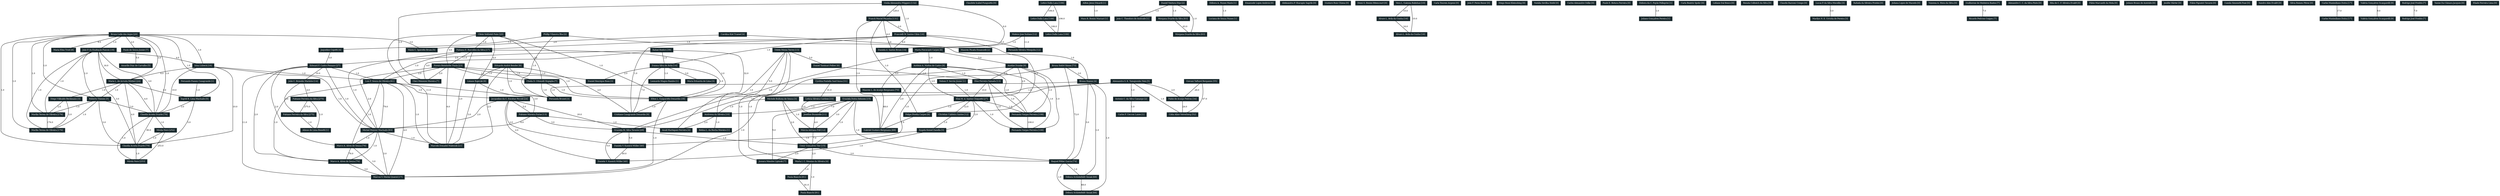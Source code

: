 strict graph grafo2 {
	graph [bb="0,0,9782,769",
		id=grafo2,
		overlap=False
	];
	node [fontsize=8,
		label="\N",
		shape=rectangle,
		style=filled
	];
	0	 [URL="membro-0047274636775859.html",
		color="#17272B",
		fontcolor="#FFFFFF",
		height=0.23611,
		label="Bruno Leite dos Anjos [20]",
		pos="453,636.5",
		width=1.4583];
	17	 [URL="membro-1171304952099087.html",
		color="#17272B",
		fontcolor="#FFFFFF",
		height=0.23611,
		label="João P. da Exaltação Pascon [18]",
		pos="343,574.5",
		width=1.7361];
	0 -- 17	 [fontsize=8,
		label=1.0,
		lp="410,605.5",
		pos="437.7,627.88 416.69,616.03 379.11,594.85 358.17,583.05"];
	20	 [URL="membro-1405850939282996.html",
		color="#17272B",
		fontcolor="#FFFFFF",
		height=0.23611,
		label="Irina Lübeck [16]",
		pos="797,512.5",
		width=1.0278];
	0 -- 20	 [fontsize=8,
		label=1.0,
		lp="786,574.5",
		pos="505.5,634.46 584.43,630.99 726.52,623.03 746,610 777.92,588.65 791.15,540.72 795.37,521.11"];
	21	 [URL="membro-1407091257163545.html",
		color="#17272B",
		fontcolor="#FFFFFF",
		height=0.23611,
		label="Paulo de Souza Junior [7]",
		pos="856,574.5",
		width=1.3889];
	0 -- 21	 [fontsize=8,
		label=2.0,
		lp="818,605.5",
		pos="505.69,635.11 587.2,632.51 739.92,625.67 792,610 811.47,604.14 831.6,591.74 843.96,583.26"];
	26	 [URL="membro-1689306155948159.html",
		color="#17272B",
		fontcolor="#FFFFFF",
		height=0.23611,
		label="Maria L. de Arruda Mistieri [24]",
		pos="379,450.5",
		width=1.7361];
	0 -- 26	 [fontsize=8,
		label=3.0,
		lp="423,543.5",
		pos="449.43,627.53 436.9,596.03 395.01,490.73 382.53,459.38"];
	51	 [URL="membro-3189945818846211.html",
		color="#17272B",
		fontcolor="#FFFFFF",
		height=0.23611,
		label="Maria Elisa Trost [8]",
		pos="219,574.5",
		width=1.1944];
	0 -- 51	 [fontsize=8,
		label=8.0,
		lp="356,605.5",
		pos="420.46,627.88 375.76,616.03 295.82,594.85 251.26,583.05"];
	70	 [URL="membro-4636080248996522.html",
		color="#17272B",
		fontcolor="#FFFFFF",
		height=0.23611,
		label="Roberto Thiesen [5]",
		pos="317,380.5",
		width=1.1389];
	0 -- 70	 [fontsize=8,
		label=1.0,
		lp="173,512.5",
		pos="400.34,634.42 326,630.25 196.08,618.03 167,583 144.17,555.5 81.486,576.21 265,407 273.27,399.38 284.14,393.38 293.81,389.04"];
	101	 [URL="membro-7571726937337690.html",
		color="#17272B",
		fontcolor="#FFFFFF",
		height=0.23611,
		label="Ingrid R. Lima Machado [5]",
		pos="603,380.5",
		width=1.5139];
	0 -- 101	 [fontsize=8,
		label=1.0,
		lp="699,512.5",
		pos="505.59,633.52 576.5,628.03 694,613.11 694,574.5 694,574.5 694,574.5 694,481.5 694,437.6 645.96,404.17 619.69,389.18"];
	116	 [URL="membro-8345134253755342.html",
		color="#17272B",
		fontcolor="#FFFFFF",
		height=0.23611,
		label="Marília Teresa de Oliveira [176]",
		pos="128,318.5",
		width=1.7222];
	0 -- 116	 [fontsize=8,
		label=1.0,
		lp="81,481.5",
		pos="400.18,633.21 296.43,626.03 76,606.96 76,574.5 76,574.5 76,574.5 76,380.5 76,356.9 98.395,337.57 113.79,327.08"];
	118	 [URL="membro-8519904598953344.html",
		color="#17272B",
		fontcolor="#FFFFFF",
		height=0.23611,
		label="Claudia Acosta Duarte [79]",
		pos="694,318.5",
		width=1.4861];
	0 -- 118	 [fontsize=8,
		label=1.0,
		lp="737,481.5",
		pos="505.51,632.96 561.31,628.72 645.6,620.81 676,610 703.77,600.13 732,603.97 732,574.5 732,574.5 732,574.5 732,380.5 732,358.79 714.85,\
338.26 703.59,327.13"];
	131	 [URL="membro-8345134253755342.html",
		color="#17272B",
		fontcolor="#FFFFFF",
		height=0.23611,
		label="Marília Teresa de Oliveira [176]",
		pos="128,256.5",
		width=1.7222];
	0 -- 131	 [fontsize=8,
		label=1.0,
		lp="5,450.5",
		pos="400.15,634.7 280.65,629.94 0,614.49 0,574.5 0,574.5 0,574.5 0,318.5 0,297.14 58.455,276.34 96.36,265.09"];
	133	 [URL="membro-8519904598953344.html",
		color="#17272B",
		fontcolor="#FFFFFF",
		height=0.23611,
		label="Claudia Acosta Duarte [79]",
		pos="579,194.5",
		width=1.4861];
	0 -- 133	 [fontsize=8,
		label=1.0,
		lp="480,415.5",
		pos="453.83,627.97 458.17,583.39 478,378.01 478,349.5 478,349.5 478,349.5 478,256.5 478,227.28 509.08,211.4 536.75,203.05"];
	151	 [URL="membro-9761857774819478.html",
		color="#17272B",
		fontcolor="#FFFFFF",
		height=0.23611,
		label="Mário C. Sperotto Brum [5]",
		pos="978,574.5",
		width=1.4861];
	0 -- 151	 [fontsize=8,
		label=3.0,
		lp="879,605.5",
		pos="505.63,635.42 578.29,633.34 713.25,627.29 827,610 869.6,603.53 917.93,591.28 948.19,583"];
	17 -- 20	 [fontsize=8,
		label=4.0,
		lp="603,543.5",
		pos="405.65,565.94 501.61,552.84 682.03,528.2 759.79,517.58"];
	17 -- 26	 [fontsize=8,
		label=16.0,
		lp="371,512.5",
		pos="345.47,565.98 352.05,543.32 369.91,481.8 376.51,459.08"];
	17 -- 70	 [fontsize=8,
		label=1.0,
		lp="269,481.5",
		pos="300.25,565.88 290.33,561.96 280.71,556.27 274,548 256.41,526.33 266.23,513.82 264,486 260.82,446.36 292.9,406.21 308.62,389.09"];
	17 -- 116	 [fontsize=8,
		label=1.0,
		lp="172,450.5",
		pos="303.62,565.98 290.29,561.92 275.8,556.12 264,548 188.57,496.1 166.96,474.03 133,389 124.63,368.03 125.71,340.79 126.98,327.12"];
	17 -- 118	 [fontsize=8,
		label=3.0,
		lp="477,450.5",
		pos="351.57,565.69 374.11,542.52 436.9,477.94 489,424 511.27,400.94 511.98,389.27 539,372 574.26,349.46 620.13,335.17 652.81,327.08"];
	17 -- 131	 [fontsize=8,
		label=1.0,
		lp="47,415.5",
		pos="284.87,565.97 245.01,558.35 191.96,544.63 150,521 135.1,512.61 38,432.6 38,415.5 38,415.5 38,415.5 38,318.5 38,290.13 68.693,273.75 \
94.231,265.04"];
	17 -- 133	 [fontsize=8,
		label=3.0,
		lp="399,380.5",
		pos="336.06,565.82 318.86,543.19 277.69,481.4 307,442 323.62,419.66 346.77,443.13 367,424 392.59,399.81 394,384.72 394,349.5 394,349.5 \
394,349.5 394,256.5 394,228.55 470.85,210.88 525.49,201.84"];
	20 -- 26	 [fontsize=8,
		label=6.0,
		lp="619,481.5",
		pos="759.91,507 686.78,496.15 523.56,471.94 436.42,459.02"];
	20 -- 118	 [fontsize=8,
		label=10.0,
		lp="784,415.5",
		pos="795.28,503.78 789.1,473.05 767.18,370.28 746,345 739.3,337 729.57,331.15 720.34,327.01"];
	20 -- 133	 [fontsize=8,
		label=10.0,
		lp="815,349.5",
		pos="799.55,503.76 802.8,491.83 808,469.74 808,450.5 808,450.5 808,450.5 808,349.5 808,295.93 784.88,281.41 743,248 711.28,222.69 667.19,\
209.19 632.72,202.08"];
	73	 [URL="membro-4839195121781005.html",
		color="#17272B",
		fontcolor="#FFFFFF",
		height=0.23611,
		label="Luis F. Souza de Oliveira [81]",
		pos="1648,450.5",
		width=1.6111];
	20 -- 73	 [fontsize=8,
		label=1.0,
		lp="1513,481.5",
		pos="834.09,505.14 837.09,504.7 840.09,504.31 843,504 1119.8,474.63 1192.9,521.47 1469,486 1486.6,483.73 1490.6,480.65 1508,477 1538.6,\
470.57 1573.2,464.02 1600.3,459.05"];
	102	 [URL="membro-7651341120825287.html",
		color="#17272B",
		fontcolor="#FFFFFF",
		height=0.23611,
		label="Michel Mansur Machado [83]",
		pos="1690,256.5",
		width=1.5694];
	20 -- 102	 [fontsize=8,
		label=1.0,
		lp="989,380.5",
		pos="815.27,503.92 844.14,489.84 901.19,459.77 942,424 964.34,404.42 957.65,385.71 984,372 1036,344.96 1190,367.31 1247,354 1297.1,342.32 \
1304.9,325.39 1354,310 1407,293.38 1421.3,292.42 1476,283 1529.1,273.85 1590.2,266.61 1633.5,262.03"];
	62	 [URL="membro-4297260102377031.html",
		color="#17272B",
		fontcolor="#FFFFFF",
		height=0.23611,
		label="Amarílis Díaz de Carvalho [5]",
		pos="910,512.5",
		width=1.6111];
	21 -- 62	 [fontsize=8,
		label=5.0,
		lp="892,543.5",
		pos="863.51,565.88 873.83,554.03 892.27,532.85 902.56,521.05"];
	26 -- 70	 [fontsize=8,
		label=1.0,
		lp="361,415.5",
		pos="371.4,441.92 359.5,428.48 336.6,402.63 324.66,389.15"];
	26 -- 101	 [fontsize=8,
		label=1.0,
		lp="542,415.5",
		pos="419.83,441.97 440.69,437.29 466.39,431.01 489,424 522.39,413.66 560.09,398.57 582.68,389.16"];
	26 -- 118	 [fontsize=8,
		label=4.0,
		lp="682,380.5",
		pos="441.72,445.29 507.28,439.57 602.86,430.35 619,424 643.23,414.46 650.15,409.66 666,389 680.91,369.56 688.93,341.15 692.21,327.07"];
	26 -- 133	 [fontsize=8,
		label=4.0,
		lp="445,318.5",
		pos="394.08,441.99 412.14,430.55 440,408.39 440,380.5 440,380.5 440,380.5 440,256.5 440,237.45 448.3,231.78 464,221 474.22,213.99 500.47,\
207.68 525.31,202.98"];
	84	 [URL="membro-5625811036384501.html",
		color="#17272B",
		fontcolor="#FFFFFF",
		height=0.23611,
		label="Diego Vilibaldo Beckmann [3]",
		pos="200,380.5",
		width=1.6111];
	26 -- 84	 [fontsize=8,
		label=1.0,
		lp="316,415.5",
		pos="357.05,441.92 322.6,428.45 256.23,402.49 221.85,389.04"];
	70 -- 116	 [fontsize=8,
		label=1.0,
		lp="239,349.5",
		pos="290.72,371.88 254.61,360.03 190.05,338.85 154.06,327.05"];
	70 -- 118	 [fontsize=8,
		label=3.0,
		lp="497,349.5",
		pos="355.09,371.97 390.45,364.25 444.6,352.91 492,345 542.06,336.65 599.47,329.33 640.26,324.52"];
	70 -- 131	 [fontsize=8,
		label=1.0,
		lp="263,318.5",
		pos="308.3,371.88 289.33,353.46 242.22,309.77 196,283 183.39,275.7 168.39,269.61 155.69,265.12"];
	70 -- 133	 [fontsize=8,
		label=3.0,
		lp="342,287.5",
		pos="317.51,371.82 319.6,344.54 330.04,260.06 380,221 391.31,212.16 470.48,203.72 525.48,198.83"];
	101 -- 118	 [fontsize=8,
		label=3.0,
		lp="659,349.5",
		pos="615.65,371.88 633.04,360.03 664.13,338.85 681.45,327.05"];
	101 -- 133	 [fontsize=8,
		label=3.0,
		lp="597,287.5",
		pos="601.84,371.53 597.78,340.03 584.19,234.73 580.15,203.38"];
	116 -- 131	 [fontsize=8,
		label=176.0,
		lp="137,287.5",
		pos="128,309.88 128,298.03 128,276.85 128,265.05"];
	118 -- 133	 [fontsize=8,
		label=80.0,
		lp="641,256.5",
		pos="683.29,309.95 670.86,299.81 650.03,282.11 634,265 614.48,244.15 594.6,216.85 584.97,203.15"];
	122	 [URL="membro-8978799324980898.html",
		color="#17272B",
		fontcolor="#FFFFFF",
		height=0.23611,
		label="Mirela Noro [252]",
		pos="696,256.5",
		width=1.0694];
	118 -- 122	 [fontsize=8,
		label=1.0,
		lp="701,287.5",
		pos="694.28,309.88 694.66,298.03 695.34,276.85 695.72,265.05"];
	137	 [URL="membro-8978799324980898.html",
		color="#17272B",
		fontcolor="#FFFFFF",
		height=0.23611,
		label="Mirela Noro [253]",
		pos="719,132.5",
		width=1.0694];
	118 -- 137	 [fontsize=8,
		label=1.0,
		lp="754,225.5",
		pos="705.98,309.85 717.95,300.39 735.61,284.02 743,265 760.28,220.55 734.78,162.8 723.71,141.18"];
	133 -- 137	 [fontsize=8,
		label=1.0,
		lp="663,163.5",
		pos="598.47,185.88 625.21,174.03 673.04,152.85 699.7,141.05"];
	73 -- 102	 [fontsize=8,
		label=79.0,
		lp="1666,349.5",
		pos="1648,441.8 1648,432.99 1648.4,418.99 1650,407 1657.3,351.07 1658.4,336.26 1677,283 1679.2,276.81 1682.4,270.18 1685.1,265.1"];
	112	 [URL="membro-8153279253583982.html",
		color="#17272B",
		fontcolor="#FFFFFF",
		height=0.23611,
		label="Marcelo Donadel Malesuik [21]",
		pos="1138,194.5",
		width=1.6667];
	73 -- 112	 [fontsize=8,
		label=1.0,
		lp="1381,318.5",
		pos="1593.3,441.95 1513.9,428.78 1376,402.72 1376,380.5 1376,380.5 1376,380.5 1376,256.5 1376,219.78 1268.6,204.41 1198.1,198.28"];
	153	 [URL="membro-9923685211581446.html",
		color="#17272B",
		fontcolor="#FFFFFF",
		height=0.23611,
		label="Marcus V. Morini Querol [17]",
		pos="1854,70.5",
		width=1.6111];
	73 -- 153	 [fontsize=8,
		label=4.0,
		lp="1572,256.5",
		pos="1624.6,441.88 1600.6,431.38 1567,411.17 1567,380.5 1567,380.5 1567,380.5 1567,132.5 1567,109.31 1712.1,87.754 1795.9,77.233"];
	120	 [URL="membro-8606207704187820.html",
		color="#17272B",
		fontcolor="#FFFFFF",
		height=0.23611,
		label="Marco A. Alves de Souza [76]",
		pos="1762,194.5",
		width=1.6111];
	73 -- 120	 [fontsize=8,
		label=1.0,
		lp="1747,318.5",
		pos="1661,441.8 1667.3,437.09 1674.7,430.84 1680,424 1727.9,362.27 1734.2,340.31 1755,265 1761,243.42 1762,216.89 1762.1,203.36"];
	135	 [URL="membro-8606207704187820.html",
		color="#17272B",
		fontcolor="#FFFFFF",
		height=0.23611,
		label="Marco A. Alves de Souza [76]",
		pos="1854,132.5",
		width=1.6111];
	73 -- 135	 [fontsize=8,
		label=1.0,
		lp="1610,287.5",
		pos="1638,441.62 1625.3,429.27 1605,405.6 1605,380.5 1605,380.5 1605,380.5 1605,287.5 1605,195.59 1728.8,156.23 1801.8,141.01"];
	75	 [URL="membro-5099227329574183.html",
		color="#17272B",
		fontcolor="#FFFFFF",
		height=0.23611,
		label="Jacqueline da C. Escobar Piccoli [24]",
		pos="2605,380.5",
		width=1.9306];
	73 -- 75	 [fontsize=8,
		label=1.0,
		lp="1996,415.5",
		pos="1703.7,441.99 1771.4,431.98 1889.3,415.63 1991,407 2094.9,398.19 2397.8,387.39 2535.5,382.77"];
	81	 [URL="membro-5421615151521751.html",
		color="#17272B",
		fontcolor="#FFFFFF",
		height=0.23611,
		label="Fabiane Moreira Farias [13]",
		pos="2724,318.5",
		width=1.5139];
	73 -- 81	 [fontsize=8,
		label=3.0,
		lp="2706,380.5",
		pos="1706.3,442.48 1707.9,442.31 1709.5,442.15 1711,442 1839.5,429.36 1872.2,432.62 2001,424 2106.4,416.95 2132.6,412.91 2238,407 2287.4,\
404.23 2640.6,414.54 2683,389 2706,375.12 2717.5,343.01 2721.8,327.37"];
	102 -- 112	 [fontsize=8,
		label=1.0,
		lp="1470,225.5",
		pos="1633.3,249.57 1573,242.25 1474.8,230.48 1390,221 1324.4,213.67 1249.2,205.83 1198.1,200.6"];
	102 -- 153	 [fontsize=8,
		label=3.0,
		lp="1644,163.5",
		pos="1679.2,247.8 1658.7,230.32 1618.3,189.95 1639,159 1673.7,107.18 1744.8,85.678 1795.8,76.769"];
	102 -- 120	 [fontsize=8,
		label=1.0,
		lp="1736,225.5",
		pos="1700,247.88 1713.8,236.03 1738.4,214.85 1752.1,203.05"];
	102 -- 135	 [fontsize=8,
		label=1.0,
		lp="1846,194.5",
		pos="1740.5,247.96 1769.8,240.61 1805.5,227.18 1829,203 1846,185.51 1851.5,155.69 1853.3,141.08"];
	84 -- 116	 [fontsize=8,
		label=2.0,
		lp="174,349.5",
		pos="189.99,371.88 176.23,360.03 151.64,338.85 137.93,327.05"];
	84 -- 131	 [fontsize=8,
		label=2.0,
		lp="210,318.5",
		pos="202.23,371.67 205.25,357.72 209.19,330.08 199,310 188.24,288.8 164.74,273.75 147.71,265.12"];
	122 -- 133	 [fontsize=8,
		label=1.0,
		lp="659,225.5",
		pos="683.18,247.79 671.82,240.25 654.66,229.28 639,221 626.52,214.4 612.05,207.98 600.45,203.11"];
	122 -- 137	 [fontsize=8,
		label=253.0,
		lp="719,194.5",
		pos="697.58,247.98 701.78,225.32 713.19,163.8 717.41,141.08"];
	120 -- 153	 [fontsize=8,
		label=3.0,
		lp="1782,132.5",
		pos="1761.9,185.92 1762,171.82 1764.1,143.38 1777,124 1791,102.99 1816.2,87.807 1834,79.099"];
	120 -- 135	 [fontsize=8,
		label=76.0,
		lp="1821,163.5",
		pos="1774.8,185.88 1792.4,174.03 1823.8,152.85 1841.3,141.05"];
	135 -- 153	 [fontsize=8,
		label=3.0,
		lp="1859,101.5",
		pos="1854,123.88 1854,112.03 1854,90.854 1854,79.048"];
	75 -- 102	 [fontsize=8,
		label=2.0,
		lp="2475,318.5",
		pos="2586.7,371.97 2551.9,356.28 2473.8,323.25 2404,310 2198.2,270.9 2141.6,311.17 1933,292 1864.9,285.74 1786.6,273.37 1737.8,265.02"];
	75 -- 81	 [fontsize=8,
		label=5.0,
		lp="2677,349.5",
		pos="2621.5,371.88 2644.3,360.03 2684.9,338.85 2707.6,327.05"];
	83	 [URL="membro-5587229134147743.html",
		color="#17272B",
		fontcolor="#FFFFFF",
		height=0.23611,
		label="Graziela M. Silva Tavares [29]",
		pos="2724,256.5",
		width=1.6528];
	75 -- 83	 [fontsize=8,
		label=20.0,
		lp="2653,318.5",
		pos="2608.5,371.9 2614.6,357.77 2628.1,329.3 2646,310 2664,290.62 2690.2,274.46 2707.2,265.13"];
	123	 [URL="membro-9089314082593115.html",
		color="#17272B",
		fontcolor="#FFFFFF",
		height=0.23611,
		label="Daniela V. Kassick Müller [40]",
		pos="2697,194.5",
		width=1.6667];
	75 -- 123	 [fontsize=8,
		label=2.0,
		lp="2596,287.5",
		pos="2600.7,371.95 2592.5,354.38 2576.8,313.36 2591,283 2609.2,244.13 2653.8,216.35 2678.9,203.15"];
	138	 [URL="membro-9089314082593115.html",
		color="#17272B",
		fontcolor="#FFFFFF",
		height=0.23611,
		label="Daniela V. Kassick Müller [40]",
		pos="2625,132.5",
		width=1.6667];
	75 -- 138	 [fontsize=8,
		label=2.0,
		lp="2558,256.5",
		pos="2595.9,371.66 2581,356.13 2553,322.28 2553,287.5 2553,287.5 2553,287.5 2553,194.5 2553,168.27 2580.8,150.71 2601.8,141.16"];
	81 -- 102	 [fontsize=8,
		label=6.0,
		lp="2648,287.5",
		pos="2701,309.9 2676.8,301.3 2637.3,288.56 2602,283 2580.8,279.67 1942.5,263 1746.6,257.95"];
	145	 [URL="membro-9436487230121608.html",
		color="#17272B",
		fontcolor="#FFFFFF",
		height=0.23611,
		label="Anali Martegani Ferreira [4]",
		pos="3127,256.5",
		width=1.5417];
	81 -- 145	 [fontsize=8,
		label=1.0,
		lp="2832,287.5",
		pos="2744.1,309.93 2764.6,301.6 2797.4,289.31 2827,283 2872.1,273.38 2997.6,264.43 3071.2,259.8"];
	81 -- 83	 [fontsize=8,
		label=3.0,
		lp="2729,287.5",
		pos="2724,309.88 2724,298.03 2724,276.85 2724,265.05"];
	1	 [URL="membro-0120736228044122.html",
		color="#17272B",
		fontcolor="#FFFFFF",
		height=0.23611,
		label="Clésio Soldateli Paim [20]",
		pos="1330,636.5",
		width=1.4167];
	1 -- 112	 [fontsize=8,
		label=11.0,
		lp="931,415.5",
		pos="1309.8,627.95 1267.1,609.73 1165.2,565.1 1083,521 1010.1,481.85 964.52,496.18 924,424 922.15,420.71 924,419.28 924,415.5 924,415.5 \
924,415.5 924,256.5 924,224.3 1014.5,207.76 1077.8,200.13"];
	56	 [URL="membro-3371279926465248.html",
		color="#17272B",
		fontcolor="#FFFFFF",
		height=0.23611,
		label="Lisiane Bajerski [8]",
		pos="1069,450.5",
		width=1.1389];
	1 -- 56	 [fontsize=8,
		label=4.0,
		lp="1258,543.5",
		pos="1324.9,627.88 1312.6,608.25 1279.7,560.29 1238,539 1183.3,511.05 1150.3,557.56 1101,521 1080.5,505.8 1072.8,474.33 1070.2,459.11"];
	60	 [URL="membro-3992443023418750.html",
		color="#17272B",
		fontcolor="#FFFFFF",
		height=0.23611,
		label="Fabiana E. Barcellos da Silva [17]",
		pos="1459,574.5",
		width=1.7917];
	1 -- 60	 [fontsize=8,
		label=1.0,
		lp="1408,605.5",
		pos="1347.9,627.88 1372.6,616.03 1416.6,594.85 1441.2,583.05"];
	65	 [URL="membro-4455461576886254.html",
		color="#17272B",
		fontcolor="#FFFFFF",
		height=0.23611,
		label="Favero Reisdorfer Paula [23]",
		pos="1422,512.5",
		width=1.5556];
	1 -- 65	 [fontsize=8,
		label=3.0,
		lp="1380,574.5",
		pos="1334.9,627.98 1342.7,614.43 1358.9,587.36 1375,566 1387.5,549.4 1403.8,531.54 1413.6,521.23"];
	80	 [URL="membro-5400708933813339.html",
		color="#17272B",
		fontcolor="#FFFFFF",
		height=0.23611,
		label="Cheila D. Ottonelli Stopiglia [7]",
		pos="1511,450.5",
		width=1.6944];
	1 -- 80	 [fontsize=8,
		label=3.0,
		lp="1558,543.5",
		pos="1381.1,629.67 1434.3,621.44 1512.6,605.81 1532,583 1562.5,547.05 1555.6,520.32 1537,477 1534,470.01 1528.2,463.84 1522.9,459.21"];
	94	 [URL="membro-6758699828667193.html",
		color="#17272B",
		fontcolor="#FFFFFF",
		height=0.23611,
		label="Elton L. Gasparotto Denardin [38]",
		pos="2025,380.5",
		width=1.7917];
	1 -- 94	 [fontsize=8,
		label=1.0,
		lp="2078,512.5",
		pos="1381.2,635.94 1536.4,633.79 1993.3,624.02 2045,583 2105.3,535.15 2048.4,421.95 2030.2,389.4"];
	56 -- 112	 [fontsize=8,
		label=3.0,
		lp="1077,318.5",
		pos="1069.6,441.88 1070.5,428.68 1072,402.64 1072,380.5 1072,380.5 1072,380.5 1072,256.5 1072,231.03 1098.4,212.97 1117.8,203.14"];
	88	 [URL="membro-5910402149698767.html",
		color="#17272B",
		fontcolor="#FFFFFF",
		height=0.23611,
		label="Fernanda Bruxel [3]",
		pos="1215,380.5",
		width=1.1528];
	56 -- 88	 [fontsize=8,
		label=1.0,
		lp="1165,415.5",
		pos="1086.9,441.92 1114.9,428.48 1168.8,402.63 1197,389.15"];
	60 -- 73	 [fontsize=8,
		label=1.0,
		lp="1572,512.5",
		pos="1472,565.98 1506.5,543.32 1600.3,481.8 1634.9,459.08"];
	60 -- 102	 [fontsize=8,
		label=1.0,
		lp="1757,415.5",
		pos="1507.9,565.96 1579.5,552.34 1707.1,523.37 1733,486 1783.4,413.4 1716.8,298.02 1695.9,265.37"];
	60 -- 112	 [fontsize=8,
		label=2.0,
		lp="1020,380.5",
		pos="1417.9,565.99 1379.2,558.17 1319.3,546.66 1267,539 1193.6,528.25 1170,548.37 1101,521 1058.5,504.15 1039.9,499.62 1019,459 996.72,\
415.71 1016,398.18 1016,349.5 1016,349.5 1016,349.5 1016,256.5 1016,225.85 1047,210.35 1077.7,202.51"];
	60 -- 65	 [fontsize=8,
		label=11.0,
		lp="1450,543.5",
		pos="1453.9,565.88 1446.8,554.03 1434.1,532.85 1427.1,521.05"];
	60 -- 94	 [fontsize=8,
		label=2.0,
		lp="1974,481.5",
		pos="1523.6,573.26 1654.6,570.44 1940.6,562.64 1956,548 2001.7,504.63 1934.9,458.64 1971,407 1976.7,398.87 1985.6,393.12 1994.5,389.11"];
	65 -- 73	 [fontsize=8,
		label=2.0,
		lp="1554,481.5",
		pos="1453.4,503.88 1496.6,492.03 1573.8,470.85 1616.8,459.05"];
	65 -- 102	 [fontsize=8,
		label=2.0,
		lp="1427,380.5",
		pos="1422,503.67 1422,491.64 1422,469.44 1422,450.5 1422,450.5 1422,450.5 1422,318.5 1422,296.98 1554.9,275.03 1633.5,263.92"];
	65 -- 112	 [fontsize=8,
		label=6.0,
		lp="1258,349.5",
		pos="1417.2,503.66 1408.6,488.65 1389,458.24 1364,442 1338.9,425.67 1323.2,441.68 1299,424 1276.7,407.71 1280.6,394.79 1265,372 1220.1,\
306.33 1163.4,228.96 1144.5,203.27"];
	65 -- 80	 [fontsize=8,
		label=2.0,
		lp="1464,481.5",
		pos="1429.6,503.87 1436.7,496.18 1447.8,484.94 1459,477 1468.9,469.95 1481,463.69 1491,459.03"];
	65 -- 94	 [fontsize=8,
		label=1.0,
		lp="1792,450.5",
		pos="1474.6,503.99 1533.4,494.23 1631.4,477.2 1715,459 1817.8,436.63 1938.3,404.36 1993.9,389.11"];
	86	 [URL="membro-5805841991374556.html",
		color="#17272B",
		fontcolor="#FFFFFF",
		height=0.23611,
		label="Cleci Menezes Moreira [7]",
		pos="1303,450.5",
		width=1.4583];
	65 -- 86	 [fontsize=8,
		label=2.0,
		lp="1370,481.5",
		pos="1402.5,503.95 1391.4,498.94 1377.3,492.37 1365,486 1348.3,477.33 1329.5,466.44 1317.1,459.03"];
	87	 [URL="membro-5903230708776294.html",
		color="#17272B",
		fontcolor="#FFFFFF",
		height=0.23611,
		label="Daniel Henrique Roos [3]",
		pos="2125,450.5",
		width=1.4028];
	65 -- 87	 [fontsize=8,
		label=1.0,
		lp="2063,481.5",
		pos="1478.1,505.25 1482.8,504.78 1487.5,504.35 1492,504 1609.7,494.88 1906.9,507.65 2023,486 2052.9,480.43 2085.8,467.69 2105.9,459.09"];
	80 -- 94	 [fontsize=8,
		label=1.0,
		lp="1703,415.5",
		pos="1541.5,441.94 1578.3,431.95 1642.2,415.71 1698,407 1788.5,392.89 1894.3,386.05 1960.5,382.92"];
	80 -- 88	 [fontsize=8,
		label=1.0,
		lp="1324,415.5",
		pos="1449.7,446.11 1411.6,442.38 1361.8,435.7 1319,424 1287.1,415.28 1252,399.12 1231.8,389.14"];
	94 -- 153	 [fontsize=8,
		label=1.0,
		lp="1999,225.5",
		pos="2017.5,371.94 2008.3,360.56 1994,339.44 1994,318.5 1994,318.5 1994,318.5 1994,132.5 1994,112.41 1982.9,107.8 1966,97 1955.6,90.339 \
1929,83.914 1904.3,79.058"];
	99	 [URL="membro-7528612885865102.html",
		color="#17272B",
		fontcolor="#FFFFFF",
		height=0.23611,
		label="Cristiane Casagrande Denardin [9]",
		pos="2330,318.5",
		width=1.8056];
	94 -- 99	 [fontsize=8,
		label=1.0,
		lp="2242,349.5",
		pos="2089.7,372.53 2122.9,367.98 2163.8,361.66 2200,354 2235.7,346.45 2276.2,334.92 2302.3,327.06"];
	2	 [URL="membro-0130850513274456.html",
		color="#17272B",
		fontcolor="#FFFFFF",
		height=0.23611,
		label="Michele Bulhosa de Souza [3]",
		pos="3474,380.5",
		width=1.5833];
	47	 [URL="membro-2897389126865192.html",
		color="#17272B",
		fontcolor="#FFFFFF",
		height=0.23611,
		label="Márcia Adriana Poll [12]",
		pos="3663,256.5",
		width=1.375];
	2 -- 47	 [fontsize=8,
		label=1.0,
		lp="3534,318.5",
		pos="3479.3,371.96 3491.5,352.91 3523.8,306.76 3563,283 3578.2,273.78 3596.6,267.73 3613.5,263.78"];
	74	 [URL="membro-5054903220250339.html",
		color="#17272B",
		fontcolor="#FFFFFF",
		height=0.23611,
		label="Andressa da Silveira [10]",
		pos="3309,318.5",
		width=1.3889];
	2 -- 74	 [fontsize=8,
		label=1.0,
		lp="3362,349.5",
		pos="3416.8,372.46 3397.3,368.44 3375.6,362.55 3357,354 3342.1,347.18 3327.3,335.25 3318.2,327.12"];
	90	 [URL="membro-6283719909074304.html",
		color="#17272B",
		fontcolor="#FFFFFF",
		height=0.23611,
		label="Cenir Gonçalves Tier [15]",
		pos="3509,194.5",
		width=1.4306];
	2 -- 90	 [fontsize=8,
		label=2.0,
		lp="3498,287.5",
		pos="3475.7,371.53 3481.6,340.03 3501.4,234.73 3507.3,203.38"];
	47 -- 90	 [fontsize=8,
		label=7.0,
		lp="3623,225.5",
		pos="3649.7,247.98 3637.1,240.16 3617.3,228.65 3599,221 3581.6,213.7 3561.5,207.58 3544.7,203.06"];
	74 -- 145	 [fontsize=8,
		label=2.0,
		lp="3234,287.5",
		pos="3283.7,309.88 3248.9,298.03 3186.7,276.85 3152.1,265.05"];
	96	 [URL="membro-7263325437834001.html",
		color="#17272B",
		fontcolor="#FFFFFF",
		height=0.23611,
		label="Betina L. da Rocha Moreira [1]",
		pos="3299,256.5",
		width=1.6667];
	74 -- 96	 [fontsize=8,
		label=1.0,
		lp="3310,287.5",
		pos="3307.6,309.88 3305.7,298.03 3302.3,276.85 3300.4,265.05"];
	97	 [URL="membro-7312946418733110.html",
		color="#17272B",
		fontcolor="#FFFFFF",
		height=0.23611,
		label="Raquel Pötter Garcia [74]",
		pos="2933,132.5",
		width=1.4028];
	90 -- 97	 [fontsize=8,
		label=2.0,
		lp="3423,163.5",
		pos="3483.5,186 3457.2,177.59 3414.7,165.13 3377,159 3302.6,146.9 3083.4,137.84 2983.6,134.22"];
	146	 [URL="membro-9449772207314379.html",
		color="#17272B",
		fontcolor="#FFFFFF",
		height=0.23611,
		label="Jussara Mendes Lipinski [7]",
		pos="3509,132.5",
		width=1.4861];
	90 -- 146	 [fontsize=8,
		label=2.0,
		lp="3514,163.5",
		pos="3509,185.88 3509,174.03 3509,152.85 3509,141.05"];
	98	 [URL="membro-7525976996261066.html",
		color="#17272B",
		fontcolor="#FFFFFF",
		height=0.23611,
		label="Marta I. C. Messias da Silveira [4]",
		pos="3804,132.5",
		width=1.8194];
	90 -- 98	 [fontsize=8,
		label=2.0,
		lp="3680,163.5",
		pos="3549.7,185.94 3606,174.12 3706.9,152.9 3763.2,141.07"];
	114	 [URL="membro-8253689558366590.html",
		color="#17272B",
		fontcolor="#FFFFFF",
		height=0.23611,
		label="Débora Schlotefeldt Siniak [68]",
		pos="2681,70.5",
		width=1.6667];
	97 -- 114	 [fontsize=8,
		label=1.0,
		lp="2810,101.5",
		pos="2887.8,124 2863.2,119.16 2832.3,112.73 2805,106 2771.7,97.807 2733.9,86.726 2708.9,79.137"];
	129	 [URL="membro-8253689558366590.html",
		color="#17272B",
		fontcolor="#FFFFFF",
		height=0.23611,
		label="Débora Schlotefeldt Siniak [68]",
		pos="2681,8.5",
		width=1.6667];
	97 -- 129	 [fontsize=8,
		label=1.0,
		lp="2829,70.5",
		pos="2915.7,123.98 2869.6,101.32 2744.6,39.804 2698.4,17.083"];
	126	 [URL="membro-9177182127478055.html",
		color="#17272B",
		fontcolor="#FFFFFF",
		height=0.23611,
		label="Paula Bianchi [81]",
		pos="3766,70.5",
		width=1.0694];
	98 -- 126	 [fontsize=8,
		label=1.0,
		lp="3793,101.5",
		pos="3798.7,123.88 3791.5,112.03 3778.5,90.854 3771.2,79.048"];
	141	 [URL="membro-9177182127478055.html",
		color="#17272B",
		fontcolor="#FFFFFF",
		height=0.23611,
		label="Paula Bianchi [81]",
		pos="3822,8.5",
		width=1.0694];
	98 -- 141	 [fontsize=8,
		label=1.0,
		lp="3821,70.5",
		pos="3805.6,123.81 3807.5,113.23 3810.7,94.84 3813,79 3816.3,56.785 3819.4,30.524 3821,17.198"];
	114 -- 129	 [fontsize=8,
		label=68.0,
		lp="2688,39.5",
		pos="2681,61.879 2681,50.034 2681,28.854 2681,17.048"];
	126 -- 141	 [fontsize=8,
		label=81.0,
		lp="3805,39.5",
		pos="3773.8,61.879 3784.5,50.034 3803.6,28.854 3814.3,17.048"];
	3	 [URL="membro-0147193667632049.html",
		color="#17272B",
		fontcolor="#FFFFFF",
		height=0.23611,
		label="Claudete Izabel Funguetto [0]",
		pos="4527,760.5",
		width=1.5694];
	4	 [URL="membro-0319287015319197.html",
		color="#17272B",
		fontcolor="#FFFFFF",
		height=0.23611,
		label="Giulia Alessandra Wiggers [132]",
		pos="4371,760.5",
		width=1.7222];
	4 -- 86	 [fontsize=8,
		label=1.0,
		lp="1196,605.5",
		pos="4308.9,760.13 3865,757.36 1191,739.01 1191,698.5 1191,698.5 1191,698.5 1191,605.5 1191,538.1 1261.4,480.13 1290.6,459.01"];
	7	 [URL="membro-0454207116065740.html",
		color="#17272B",
		fontcolor="#FFFFFF",
		height=0.23611,
		label="Franck Maciel Peçanha [131]",
		pos="4539,698.5",
		width=1.5694];
	4 -- 7	 [fontsize=8,
		label=129.0,
		lp="4498,729.5",
		pos="4408.9,752 4427,747.46 4448.9,741.29 4468,734 4488.1,726.32 4510.1,714.82 4524.2,707"];
	31	 [URL="membro-1934452177482144.html",
		color="#17272B",
		fontcolor="#FFFFFF",
		height=0.23611,
		label="Francielli W. Santos Cibin [16]",
		pos="4251,636.5",
		width=1.6528];
	4 -- 31	 [fontsize=8,
		label=1.0,
		lp="4324,698.5",
		pos="4362.8,751.98 4340.8,729.32 4281.3,667.8 4259.3,645.08"];
	95	 [URL="membro-7161639654325086.html",
		color="#17272B",
		fontcolor="#FFFFFF",
		height=0.23611,
		label="Daniela d. Santos Brum [14]",
		pos="4474,574.5",
		width=1.5278];
	4 -- 95	 [fontsize=8,
		label=6.0,
		lp="4437,667.5",
		pos="4376.9,751.91 4387.5,736.32 4410.2,702.21 4427,672 4444.8,639.96 4462.7,600.16 4470.3,583.01"];
	7 -- 31	 [fontsize=8,
		label=2.0,
		lp="4418,667.5",
		pos="4499.3,689.94 4444.3,678.12 4345.8,656.9 4290.8,645.07"];
	7 -- 95	 [fontsize=8,
		label=4.0,
		lp="4516,636.5",
		pos="4534.5,689.98 4522.7,667.32 4490.4,605.8 4478.5,583.08"];
	72	 [URL="membro-4752530725363240.html",
		color="#17272B",
		fontcolor="#FFFFFF",
		height=0.23611,
		label="Felipe Pivetta Carpes [6]",
		pos="4517,318.5",
		width=1.3611];
	7 -- 72	 [fontsize=8,
		label=1.0,
		lp="4562,512.5",
		pos="4543.2,689.9 4548.5,678.13 4557,656.23 4557,636.5 4557,636.5 4557,636.5 4557,380.5 4557,358.47 4538.9,338.05 4527.1,327.03"];
	107	 [URL="membro-7751701952514459.html",
		color="#17272B",
		fontcolor="#FFFFFF",
		height=0.23611,
		label="Gabriel Gustavo Bergmann [69]",
		pos="4466,256.5",
		width=1.6806];
	7 -- 107	 [fontsize=8,
		label=1.0,
		lp="4600,481.5",
		pos="4554.9,689.83 4571.5,679.5 4595,660.58 4595,636.5 4595,636.5 4595,636.5 4595,318.5 4595,297.01 4536.1,276.25 4497.9,265.05"];
	31 -- 60	 [fontsize=8,
		label=1.0,
		lp="2108,605.5",
		pos="4191.3,636.11 3889.3,634.08 2526.3,624.27 2103,610 1890.9,602.85 1639.9,586.83 1523.9,578.99"];
	31 -- 99	 [fontsize=8,
		label=1.0,
		lp="2823,481.5",
		pos="4191.2,635.89 4045.6,633.77 3660.9,624.36 3343,583 3067.8,547.19 2995.3,543.74 2731,459 2713.4,453.35 2710.9,446.54 2693,442 2641.6,\
428.98 2502.3,447.92 2455,424 2413.7,403.11 2423.9,372.95 2387,345 2377.2,337.56 2364.9,331.53 2354.3,327.1"];
	31 -- 95	 [fontsize=8,
		label=8.0,
		lp="4396,605.5",
		pos="4290.3,627.98 4311.9,623.11 4339,616.66 4363,610 4392.8,601.72 4426.6,590.65 4449,583.09"];
	31 -- 72	 [fontsize=8,
		label=4.0,
		lp="4454,481.5",
		pos="4251.3,627.79 4252.2,613.52 4255.8,584.84 4270,566 4343.4,468.5 4439.1,526.72 4505,424 4524.8,393.12 4521.1,346.5 4518.4,327.27"];
	55	 [URL="membro-3338405134728553.html",
		color="#17272B",
		fontcolor="#FFFFFF",
		height=0.23611,
		label="Fernando Silveira Mesquita [12]",
		pos="4340,574.5",
		width=1.6944];
	31 -- 55	 [fontsize=8,
		label=1.0,
		lp="4306,605.5",
		pos="4263.4,627.88 4280.4,616.03 4310.8,594.85 4327.7,583.05"];
	63	 [URL="membro-4355211015887363.html",
		color="#17272B",
		fontcolor="#FFFFFF",
		height=0.23611,
		label="Daiana Silva de Ávila [14]",
		pos="2422,512.5",
		width=1.4444];
	31 -- 63	 [fontsize=8,
		label=1.0,
		lp="2620,574.5",
		pos="4191.3,635.94 3918.7,633.34 2802.2,622 2729,610 2617.2,591.68 2490.2,541.34 2442,521.1"];
	72 -- 107	 [fontsize=8,
		label=1.0,
		lp="4500,287.5",
		pos="4509.9,309.88 4500.2,298.03 4482.7,276.85 4473,265.05"];
	63 -- 94	 [fontsize=8,
		label=1.0,
		lp="2226,450.5",
		pos="2382.1,504 2341.1,494.77 2275.7,478.68 2221,459 2204,452.87 2200.7,449.05 2184,442 2136.3,421.84 2079.5,400.5 2048.4,389.02"];
	63 -- 87	 [fontsize=8,
		label=2.0,
		lp="2149,481.5",
		pos="2369.7,510.17 2294.4,506.41 2162.3,498.19 2144,486 2134.7,479.8 2129.6,467.49 2127.1,459.12"];
	63 -- 99	 [fontsize=8,
		label=7.0,
		lp="2411,415.5",
		pos="2421.3,503.95 2418.6,477.7 2407.6,396.86 2369,345 2363.4,337.52 2355.1,331.44 2347.5,327.01"];
	68	 [URL="membro-4569568927785852.html",
		color="#17272B",
		fontcolor="#FFFFFF",
		height=0.23611,
		label="Leonardo Magno Rambo [1]",
		pos="2630,450.5",
		width=1.5];
	63 -- 68	 [fontsize=8,
		label=1.0,
		lp="2544,481.5",
		pos="2450.9,503.88 2490.7,492.03 2561.7,470.85 2601.3,459.05"];
	152	 [URL="membro-9880332007728108.html",
		color="#17272B",
		fontcolor="#FFFFFF",
		height=0.23611,
		label="Maria Eduarda de Lima [3]",
		pos="2504,450.5",
		width=1.4861];
	63 -- 152	 [fontsize=8,
		label=3.0,
		lp="2473,481.5",
		pos="2433.4,503.88 2449.1,492.03 2477.1,470.85 2492.7,459.05"];
	5	 [URL="membro-0390762757228334.html",
		color="#17272B",
		fontcolor="#FFFFFF",
		height=0.23611,
		label="Phillip Vilanova Ilha [2]",
		pos="2136,636.5",
		width=1.3333];
	5 -- 88	 [fontsize=8,
		label=1.0,
		lp="1313,512.5",
		pos="2087.7,634.85 1932.1,629.27 1449.6,609.96 1385,583 1319,555.47 1319.1,522.6 1264,477 1254,468.72 1248.5,469.61 1241,459 1225.3,436.69 \
1218.6,404.26 1216.2,389.01"];
	22	 [URL="membro-1554363972064498.html",
		color="#17272B",
		fontcolor="#FFFFFF",
		height=0.23611,
		label="Jaqueline Copetti [4]",
		pos="1888,574.5",
		width=1.1667];
	5 -- 22	 [fontsize=8,
		label=1.0,
		lp="2129,605.5",
		pos="2133.2,627.88 2130,619.5 2123.8,607.18 2114,601 2082.6,581.23 1984.8,587.6 1948,583 1942.3,582.28 1936.2,581.48 1930.3,580.66"];
	54	 [URL="membro-3289557948187134.html",
		color="#17272B",
		fontcolor="#FFFFFF",
		height=0.23611,
		label="Bruna Stamm [4]",
		pos="2777,450.5",
		width=1.0139];
	5 -- 54	 [fontsize=8,
		label=1.0,
		lp="2700,543.5",
		pos="2184.4,635 2292.4,631.05 2550.2,618.13 2629,583 2694.8,553.67 2751.8,483.91 2770.5,459.29"];
	44	 [URL="membro-2760002240063004.html",
		color="#17272B",
		fontcolor="#FFFFFF",
		height=0.23611,
		label="Edward F. Castro Pessano [27]",
		pos="1883,512.5",
		width=1.6389];
	22 -- 44	 [fontsize=8,
		label=3.0,
		lp="1891,543.5",
		pos="1887.3,565.88 1886.3,554.03 1884.6,532.85 1883.7,521.05"];
	54 -- 88	 [fontsize=8,
		label=1.0,
		lp="1607,415.5",
		pos="2740.3,446.1 2725.6,444.52 2708.5,442.91 2693,442 2208.9,413.56 2086,455.12 1602,424 1475.8,415.89 1327.5,396.42 1256.7,386.51"];
	54 -- 97	 [fontsize=8,
		label=3.0,
		lp="2854,287.5",
		pos="2779.8,441.63 2784.7,426.93 2795,396.67 2806,372 2847.5,279.21 2909.4,172.5 2927.7,141.42"];
	54 -- 114	 [fontsize=8,
		label=1.0,
		lp="2512,256.5",
		pos="2740.3,442.9 2666.5,427.36 2507,392.41 2507,380.5 2507,380.5 2507,380.5 2507,132.5 2507,106.6 2576.2,88.707 2627.4,79.022"];
	54 -- 129	 [fontsize=8,
		label=1.0,
		lp="2467,225.5",
		pos="2740.3,444.2 2735.5,443.43 2730.6,442.68 2726,442 2625.2,427.26 2570,465.7 2503,389 2486.3,369.9 2461,344.62 2461,225.5 2461,225.5 \
2461,225.5 2461,70.5 2461,37.167 2555.7,20.882 2620.9,13.625"];
	44 -- 73	 [fontsize=8,
		label=1.0,
		lp="1753,481.5",
		pos="1830,503.96 1804.9,499.45 1774.7,493.32 1748,486 1720.3,478.4 1689.2,466.88 1669.2,459.04"];
	44 -- 102	 [fontsize=8,
		label=1.0,
		lp="1779,380.5",
		pos="1841.4,504 1822.3,499.3 1802.5,492.99 1796,486 1741.4,427.27 1798.4,378.11 1756,310 1743.6,290.09 1721.2,274.27 1705.9,265.15"];
	44 -- 153	 [fontsize=8,
		label=11.0,
		lp="1959,287.5",
		pos="1892,503.96 1896.5,499.11 1901.8,492.68 1905,486 1950,392.13 1952,360.62 1952,256.5 1952,256.5 1952,256.5 1952,132.5 1952,103.51 \
1921,87.515 1893.9,79.07"];
	44 -- 120	 [fontsize=8,
		label=2.0,
		lp="1818,349.5",
		pos="1868.5,503.91 1854.5,494.71 1834,478.75 1824,459 1802,415.33 1813,398.41 1813,349.5 1813,349.5 1813,349.5 1813,256.5 1813,233.08 \
1791,213.7 1775.9,203.14"];
	44 -- 135	 [fontsize=8,
		label=2.0,
		lp="1899,318.5",
		pos="1885.6,503.76 1888.8,491.83 1894,469.74 1894,450.5 1894,450.5 1894,450.5 1894,194.5 1894,172.47 1875.9,152.05 1864.1,141.03"];
	104	 [URL="membro-7724745358129837.html",
		color="#17272B",
		fontcolor="#FFFFFF",
		height=0.23611,
		label="Julio C. Bresolin Marinho [14]",
		pos="2298,450.5",
		width=1.6111];
	44 -- 104	 [fontsize=8,
		label=10.0,
		lp="2205,481.5",
		pos="1942,509.19 1997.1,505.52 2081.5,498.41 2154,486 2194.2,479.11 2239.8,467.14 2268.8,459.03"];
	117	 [URL="membro-8442280124362170.html",
		color="#17272B",
		fontcolor="#FFFFFF",
		height=0.23611,
		label="Fabiane Ferreira da Silva [275]",
		pos="2206,380.5",
		width=1.6528];
	104 -- 117	 [fontsize=8,
		label=4.0,
		lp="2268,415.5",
		pos="2286.7,441.92 2269.1,428.48 2235.1,402.63 2217.4,389.15"];
	132	 [URL="membro-8442280124362170.html",
		color="#17272B",
		fontcolor="#FFFFFF",
		height=0.23611,
		label="Fabiane Ferreira da Silva [275]",
		pos="2141,318.5",
		width=1.6528];
	104 -- 132	 [fontsize=8,
		label=4.0,
		lp="2290,380.5",
		pos="2297.7,441.77 2296.7,425.88 2292.4,392.05 2274,372 2251.9,347.89 2217.4,334.43 2189.1,327.04"];
	6	 [URL="membro-0413672548289485.html",
		color="#17272B",
		fontcolor="#FFFFFF",
		height=0.23611,
		label="Letice Dalla Lana [106]",
		pos="4711,760.5",
		width=1.3333];
	121	 [URL="membro-8800974824747213.html",
		color="#17272B",
		fontcolor="#FFFFFF",
		height=0.23611,
		label="Letice Dalla Lana [106]",
		pos="4662,698.5",
		width=1.3333];
	6 -- 121	 [fontsize=8,
		label=106.0,
		lp="4699,729.5",
		pos="4704.2,751.88 4694.8,740.03 4678.1,718.85 4668.8,707.05"];
	136	 [URL="membro-8800974824747213.html",
		color="#17272B",
		fontcolor="#FFFFFF",
		height=0.23611,
		label="Letice Dalla Lana [106]",
		pos="4717,636.5",
		width=1.3333];
	6 -- 136	 [fontsize=8,
		label=106.0,
		lp="4729,698.5",
		pos="4712.7,751.83 4714.7,741.29 4717.8,722.92 4719,707 4720.7,684.78 4718.9,658.52 4717.8,645.2"];
	121 -- 136	 [fontsize=8,
		label=106.0,
		lp="4702,667.5",
		pos="4669.6,689.88 4680.2,678.03 4698.9,656.85 4709.4,645.05"];
	8	 [URL="membro-0473681435809042.html",
		color="#17272B",
		fontcolor="#FFFFFF",
		height=0.23611,
		label="Ailton Jesus Dinardi [1]",
		pos="4848,760.5",
		width=1.3194];
	33	 [URL="membro-2047536712039793.html",
		color="#17272B",
		fontcolor="#FFFFFF",
		height=0.23611,
		label="Mara R. Bonini Marzari [1]",
		pos="4848,698.5",
		width=1.4861];
	8 -- 33	 [fontsize=8,
		label=1.0,
		lp="4853,729.5",
		pos="4848,751.88 4848,740.03 4848,718.85 4848,707.05"];
	9	 [URL="membro-0527775082585913.html",
		color="#17272B",
		fontcolor="#FFFFFF",
		height=0.23611,
		label="Alessandra S. K. Tamajusuku Neis [5]",
		pos="2942,450.5",
		width=1.9861];
	9 -- 153	 [fontsize=8,
		label=1.0,
		lp="2058,256.5",
		pos="2927.5,441.86 2907.7,430.25 2873,410.64 2859,407 2781.3,386.85 2211.1,419.76 2137,389 2082.9,366.56 2053,346.06 2053,287.5 2053,\
287.5 2053,287.5 2053,132.5 2053,102.74 1970.8,85.624 1912.1,77.193"];
	9 -- 94	 [fontsize=8,
		label=1.0,
		lp="2854,415.5",
		pos="2900.1,441.96 2883.7,437.75 2865,431.85 2849,424 2837.6,418.39 2838,411.13 2826,407 2750.1,380.94 2184.1,394.3 2104,389 2099.3,388.69 \
2094.5,388.31 2089.6,387.89"];
	103	 [URL="membro-7670823136210400.html",
		color="#17272B",
		fontcolor="#FFFFFF",
		height=0.23611,
		label="Fabio de Araújo Pedron [34]",
		pos="3108,380.5",
		width=1.5278];
	9 -- 103	 [fontsize=8,
		label=2.0,
		lp="3050,415.5",
		pos="2962.4,441.92 2994.3,428.45 3055.8,402.49 3087.7,389.04"];
	109	 [URL="membro-7894853383109682.html",
		color="#17272B",
		fontcolor="#FFFFFF",
		height=0.23611,
		label="Antonio C. da Silva Camargo [2]",
		pos="2877,380.5",
		width=1.7222];
	9 -- 109	 [fontsize=8,
		label=1.0,
		lp="2923,415.5",
		pos="2934,441.92 2921.6,428.48 2897.6,402.63 2885,389.15"];
	147	 [URL="membro-9474062270578041.html",
		color="#17272B",
		fontcolor="#FFFFFF",
		height=0.23611,
		label="Cátia Aline Veiverberg [52]",
		pos="3053,318.5",
		width=1.5139];
	9 -- 147	 [fontsize=8,
		label=1.0,
		lp="3012,380.5",
		pos="2949.3,441.84 2969.4,417.86 3025.8,350.83 3045.8,327.02"];
	103 -- 147	 [fontsize=8,
		label=24.0,
		lp="3091,349.5",
		pos="3100.4,371.88 3089.8,360.03 3071.1,338.85 3060.6,327.05"];
	143	 [URL="membro-9300090274623517.html",
		color="#17272B",
		fontcolor="#FFFFFF",
		height=0.23611,
		label="Carlos F. Ceccon Lanes [1]",
		pos="2927,318.5",
		width=1.4861];
	109 -- 143	 [fontsize=8,
		label=1.0,
		lp="2910,349.5",
		pos="2884,371.88 2893.5,360.03 2910.6,338.85 2920.1,327.05"];
	10	 [URL="membro-0540637395800217.html",
		color="#17272B",
		fontcolor="#FFFFFF",
		height=0.23611,
		label="Graciela Dutra Sehnem [15]",
		pos="3604,380.5",
		width=1.5278];
	10 -- 47	 [fontsize=8,
		label=3.0,
		lp="3643,318.5",
		pos="3608.1,371.98 3618.8,349.32 3648.1,287.8 3658.9,265.08"];
	10 -- 74	 [fontsize=8,
		label=1.0,
		lp="3484,349.5",
		pos="3564.2,371.98 3530.4,364.75 3480.5,354.13 3437,345 3408.1,338.94 3375.6,332.2 3350.5,327.04"];
	10 -- 90	 [fontsize=8,
		label=1.0,
		lp="3564,287.5",
		pos="3599.4,371.53 3583.3,340.03 3529.5,234.73 3513.5,203.38"];
	10 -- 97	 [fontsize=8,
		label=1.0,
		lp="3438,256.5",
		pos="3597.4,371.99 3585.8,357.49 3560.4,327.83 3533,310 3514.6,298.02 3507,300.98 3487,292 3367.8,238.59 3350.5,195.1 3225,159 3181,146.35 \
3054.8,138.4 2983.6,134.79"];
	10 -- 146	 [fontsize=8,
		label=5.0,
		lp="3743,256.5",
		pos="3659.1,372.82 3688.8,368 3722,361.33 3735,354 3754.6,342.99 3766.2,331.61 3760,310 3731.2,210.26 3601.3,159.62 3540.5,141.04"];
	43	 [URL="membro-2742168118237213.html",
		color="#17272B",
		fontcolor="#FFFFFF",
		height=0.23611,
		label="Josefine Busanello [11]",
		pos="3705,318.5",
		width=1.2778];
	10 -- 43	 [fontsize=8,
		label=7.0,
		lp="3666,349.5",
		pos="3618,371.88 3637.3,360.03 3671.8,338.85 3691.1,327.05"];
	43 -- 47	 [fontsize=8,
		label=4.0,
		lp="3692,287.5",
		pos="3699.2,309.88 3691.1,298.03 3676.8,276.85 3668.8,265.05"];
	11	 [URL="membro-0608415543843353.html",
		color="#17272B",
		fontcolor="#FFFFFF",
		height=0.23611,
		label="Daniel Ventura Dias [2]",
		pos="5120,760.5",
		width=1.3333];
	53	 [URL="membro-3268338503303216.html",
		color="#17272B",
		fontcolor="#FFFFFF",
		height=0.23611,
		label="João C. Theodoro de Andrade [1]",
		pos="4982,698.5",
		width=1.7361];
	11 -- 53	 [fontsize=8,
		label=1.0,
		lp="5065,729.5",
		pos="5100.8,751.88 5074.4,740.03 5027.3,718.85 5001,707.05"];
	127	 [URL="membro-9224466302319645.html",
		color="#17272B",
		fontcolor="#FFFFFF",
		height=0.23611,
		label="Morgana Duarte da Silva [63]",
		pos="5120,698.5",
		width=1.5833];
	11 -- 127	 [fontsize=8,
		label=1.0,
		lp="5125,729.5",
		pos="5120,751.88 5120,740.03 5120,718.85 5120,707.05"];
	142	 [URL="membro-9224466302319645.html",
		color="#17272B",
		fontcolor="#FFFFFF",
		height=0.23611,
		label="Morgana Duarte da Silva [63]",
		pos="5189,636.5",
		width=1.5833];
	11 -- 142	 [fontsize=8,
		label=1.0,
		lp="5197,698.5",
		pos="5137.3,751.97 5153.1,743.12 5175.6,727.69 5186,707 5196.1,686.86 5193.2,659.25 5190.8,645.31"];
	127 -- 142	 [fontsize=8,
		label=63.0,
		lp="5166,667.5",
		pos="5129.6,689.88 5142.8,678.03 5166.3,656.85 5179.5,645.05"];
	12	 [URL="membro-0731595522786356.html",
		color="#17272B",
		fontcolor="#FFFFFF",
		height=0.23611,
		label="Débora A. Nunes Mario [1]",
		pos="5296,760.5",
		width=1.4861];
	148	 [URL="membro-9481005095699614.html",
		color="#17272B",
		fontcolor="#FFFFFF",
		height=0.23611,
		label="Luciana de Souza Nunes [1]",
		pos="5296,698.5",
		width=1.5139];
	12 -- 148	 [fontsize=8,
		label=1.0,
		lp="5301,729.5",
		pos="5296,751.88 5296,740.03 5296,718.85 5296,707.05"];
	13	 [URL="membro-0905525857714574.html",
		color="#17272B",
		fontcolor="#FFFFFF",
		height=0.23611,
		label="Emanuele Lopes Ambros [0]",
		pos="5423,760.5",
		width=1.5278];
	14	 [URL="membro-0945382220038723.html",
		color="#17272B",
		fontcolor="#FFFFFF",
		height=0.23611,
		label="Aleksandra P. Sharapin Sagrilo [0]",
		pos="5562,760.5",
		width=1.8194];
	15	 [URL="membro-1036421275856987.html",
		color="#17272B",
		fontcolor="#FFFFFF",
		height=0.23611,
		label="Gustavo Ruiz Chiesa [0]",
		pos="5694,760.5",
		width=1.3333];
	16	 [URL="membro-1039578227394206.html",
		color="#17272B",
		fontcolor="#FFFFFF",
		height=0.23611,
		label="Bruna Sodré Simon [73]",
		pos="3285,512.5",
		width=1.3194];
	16 -- 90	 [fontsize=8,
		label=1.0,
		lp="3411,349.5",
		pos="3292.8,503.82 3313,480.87 3368.1,416.05 3401,354 3424.5,309.8 3409.5,288.4 3439,248 3453.4,228.24 3477.2,212.28 3492.9,203.09"];
	16 -- 97	 [fontsize=8,
		label=72.0,
		lp="3240,318.5",
		pos="3282.6,503.82 3269.6,456.55 3207.5,231.86 3197,221 3165.4,188.39 3037.8,155.95 2972.3,141.01"];
	16 -- 54	 [fontsize=8,
		label=3.0,
		lp="3067,481.5",
		pos="3237.2,506.67 3136.4,494.37 2904,466 2813.8,454.99"];
	18	 [URL="membro-1274611347204473.html",
		color="#17272B",
		fontcolor="#FFFFFF",
		height=0.23611,
		label="Dioni G. Bonini Bitencourt [0]",
		pos="5818,760.5",
		width=1.6111];
	19	 [URL="membro-1334990398175859.html",
		color="#17272B",
		fontcolor="#FFFFFF",
		height=0.23611,
		label="Vera L. Gainssa Balinhas [10]",
		pos="5952,760.5",
		width=1.6111];
	115	 [URL="membro-8280027528821559.html",
		color="#17272B",
		fontcolor="#FFFFFF",
		height=0.23611,
		label="Álvaro L. Ávila da Cunha [16]",
		pos="5888,698.5",
		width=1.625];
	19 -- 115	 [fontsize=8,
		label=10.0,
		lp="5931,729.5",
		pos="5943.1,751.88 5930.9,740.03 5909,718.85 5896.8,707.05"];
	130	 [URL="membro-8280027528821559.html",
		color="#17272B",
		fontcolor="#FFFFFF",
		height=0.23611,
		label="Álvaro L. Ávila da Cunha [16]",
		pos="5952,636.5",
		width=1.625];
	19 -- 130	 [fontsize=8,
		label=10.0,
		lp="5963,698.5",
		pos="5952.8,751.82 5953.8,738.52 5955.6,712.29 5955,690 5954.6,674.19 5953.4,655.79 5952.6,645.2"];
	115 -- 130	 [fontsize=8,
		label=16.0,
		lp="5931,667.5",
		pos="5896.9,689.88 5909.1,678.03 5931,656.85 5943.2,645.05"];
	83 -- 90	 [fontsize=8,
		label=1.0,
		lp="3019,225.5",
		pos="2783.6,248 2842.1,239.93 2934,228.03 3014,221 3175.4,206.82 3367.1,199.16 3457.3,196.11"];
	83 -- 123	 [fontsize=8,
		label=5.0,
		lp="2718,225.5",
		pos="2720.2,247.88 2715.1,236.03 2705.9,214.85 2700.7,203.05"];
	83 -- 138	 [fontsize=8,
		label=5.0,
		lp="2623,194.5",
		pos="2685.6,247.99 2661.7,240.48 2632.7,226.88 2618,203 2606,183.52 2615.1,155.13 2621,141.06"];
	123 -- 138	 [fontsize=8,
		label=40.0,
		lp="2673,163.5",
		pos="2687,185.88 2673.2,174.03 2648.6,152.85 2634.9,141.05"];
	117 -- 132	 [fontsize=8,
		label=275.0,
		lp="2187,349.5",
		pos="2197,371.88 2184.5,360.03 2162.3,338.85 2150,327.05"];
	144	 [URL="membro-9365069870272242.html",
		color="#17272B",
		fontcolor="#FFFFFF",
		height=0.23611,
		label="Alinne de Lima Bonetti [1]",
		pos="2207,256.5",
		width=1.4583];
	117 -- 144	 [fontsize=8,
		label=1.0,
		lp="2215,318.5",
		pos="2206.6,371.8 2207.4,361.21 2208.6,342.81 2209,327 2209.6,304.72 2208.3,278.49 2207.6,265.18"];
	132 -- 144	 [fontsize=8,
		label=1.0,
		lp="2183,287.5",
		pos="2150.2,309.88 2162.8,298.03 2185.3,276.85 2197.9,265.05"];
	23	 [URL="membro-1594473413042423.html",
		color="#17272B",
		fontcolor="#FFFFFF",
		height=0.23611,
		label="Giovani Taffarel Bergamin [55]",
		pos="3098,450.5",
		width=1.6944];
	23 -- 103	 [fontsize=8,
		label=28.0,
		lp="3112,415.5",
		pos="3099.2,441.92 3101.1,428.48 3104.8,402.63 3106.8,389.15"];
	23 -- 147	 [fontsize=8,
		label=47.0,
		lp="3036,380.5",
		pos="3060.5,441.92 3050.8,437.98 3041.4,432.27 3035,424 3012.3,394.58 3036.1,346.74 3047.5,327.21"];
	24	 [URL="membro-1642728904660751.html",
		color="#17272B",
		fontcolor="#FFFFFF",
		height=0.23611,
		label="Carla Tourem Argemi [0]",
		pos="6079,760.5",
		width=1.4028];
	25	 [URL="membro-1687582353682831.html",
		color="#17272B",
		fontcolor="#FFFFFF",
		height=0.23611,
		label="Cynthia Fontella Sant'Anna [31]",
		pos="3728,450.5",
		width=1.6806];
	38	 [URL="membro-2309155244128217.html",
		color="#17272B",
		fontcolor="#FFFFFF",
		height=0.23611,
		label="Leticia Silveira Cardoso [33]",
		pos="3733,380.5",
		width=1.5556];
	25 -- 38	 [fontsize=8,
		label=31.0,
		lp="3739,415.5",
		pos="3728.6,441.92 3729.6,428.48 3731.4,402.63 3732.4,389.15"];
	38 -- 43	 [fontsize=8,
		label=2.0,
		lp="3726,349.5",
		pos="3729.1,371.88 3723.8,360.03 3714.2,338.85 3708.9,327.05"];
	27	 [URL="membro-1732554531115089.html",
		color="#17272B",
		fontcolor="#FFFFFF",
		height=0.23611,
		label="Marta Fioravanti Carpes [6]",
		pos="3997,574.5",
		width=1.5];
	27 -- 83	 [fontsize=8,
		label=3.0,
		lp="2820,415.5",
		pos="3942.7,573.4 3744.2,568.71 3058.8,546.38 2861,459 2837.5,448.62 2829.2,445.4 2815,424 2786.1,380.53 2814.3,354.44 2787,310 2774.9,\
290.32 2753.1,274.23 2738.6,265"];
	50	 [URL="membro-3080414309796385.html",
		color="#17272B",
		fontcolor="#FFFFFF",
		height=0.23611,
		label="Anelise Dumke [9]",
		pos="3997,512.5",
		width=1.0972];
	27 -- 50	 [fontsize=8,
		label=5.0,
		lp="4002,543.5",
		pos="3997,565.88 3997,554.03 3997,532.85 3997,521.05"];
	57	 [URL="membro-3488358978951622.html",
		color="#17272B",
		fontcolor="#FFFFFF",
		height=0.23611,
		label="Antônio A. Mattos de Castro [8]",
		pos="4239,512.5",
		width=1.6944];
	27 -- 57	 [fontsize=8,
		label=1.0,
		lp="4138,543.5",
		pos="4030.4,565.94 4076.6,554.12 4159.4,532.9 4205.6,521.07"];
	50 -- 83	 [fontsize=8,
		label=3.0,
		lp="3403,380.5",
		pos="3957.3,507.63 3893.8,499.53 3765.4,481.86 3658,459 3541,434.08 3513.4,420.7 3398,389 3272.5,354.53 3243.4,336.42 3116,310 2999.3,\
285.81 2860.7,269.84 2783.5,262.05"];
	61	 [URL="membro-4273636582098573.html",
		color="#17272B",
		fontcolor="#FFFFFF",
		height=0.23611,
		label="Eloá Ferreira Yamada [13]",
		pos="4110,450.5",
		width=1.4722];
	50 -- 61	 [fontsize=8,
		label=3.0,
		lp="4066,481.5",
		pos="4012.7,503.88 4034.3,492.03 4072.9,470.85 4094.4,459.05"];
	66	 [URL="membro-4480938481569672.html",
		color="#17272B",
		fontcolor="#FFFFFF",
		height=0.23611,
		label="Eloá M. d. Santos Chiquetti [27]",
		pos="3997,380.5",
		width=1.6944];
	50 -- 66	 [fontsize=8,
		label=2.0,
		lp="4002,450.5",
		pos="3997,503.84 3997,479.86 3997,412.83 3997,389.02"];
	125	 [URL="membro-9150737299779719.html",
		color="#17272B",
		fontcolor="#FFFFFF",
		height=0.23611,
		label="Fernanda Vargas Ferreira [108]",
		pos="4132,318.5",
		width=1.6806];
	50 -- 125	 [fontsize=8,
		label=1.0,
		lp="4044,415.5",
		pos="4002,503.82 4004.8,498.72 4008.3,492.1 4011,486 4026,451.89 4015.9,436.2 4039,407 4048.2,395.4 4055.7,398.52 4067,389 4090.5,369.3 \
4113.8,341.5 4125,327.42"];
	140	 [URL="membro-9150737299779719.html",
		color="#17272B",
		fontcolor="#FFFFFF",
		height=0.23611,
		label="Fernanda Vargas Ferreira [108]",
		pos="4221,256.5",
		width=1.6806];
	50 -- 140	 [fontsize=8,
		label=1.0,
		lp="4267,380.5",
		pos="4036.5,505.41 4039.4,504.92 4042.2,504.45 4045,504 4142.3,488.14 4208.7,512.6 4252,424 4279.4,367.94 4240.6,290.5 4226.1,265.01"];
	57 -- 107	 [fontsize=8,
		label=2.0,
		lp="4396,380.5",
		pos="4259.3,503.9 4268.6,499.38 4279.4,493.26 4288,486 4372.2,414.57 4442.6,297.4 4461.2,265.02"];
	57 -- 61	 [fontsize=8,
		label=1.0,
		lp="4186,481.5",
		pos="4219.9,503.95 4208.5,498.84 4193.9,492.16 4181,486 4162.4,477.08 4141.2,466.43 4126.8,459.13"];
	57 -- 66	 [fontsize=8,
		label=2.0,
		lp="4198,450.5",
		pos="4232.4,503.67 4221.3,489.21 4197.5,460.28 4172,442 4132.9,413.98 4079.7,397.71 4042.3,389.03"];
	57 -- 125	 [fontsize=8,
		label=1.0,
		lp="4243,415.5",
		pos="4239.9,503.96 4242.4,477.04 4246.3,392.87 4205,345 4197.9,336.73 4187.9,331.04 4177.7,327.12"];
	57 -- 140	 [fontsize=8,
		label=1.0,
		lp="4315,380.5",
		pos="4250.7,503.69 4262.5,494.09 4280.2,477.62 4289,459 4310.8,412.86 4314.4,394.76 4303,345 4296.2,315.16 4294.4,304.87 4273,283 4265.4,\
275.25 4255.1,269.35 4245.6,265.11"];
	92	 [URL="membro-6644705302687385.html",
		color="#17272B",
		fontcolor="#FFFFFF",
		height=0.23611,
		label="Mauren L. de Araújo Bergmann [70]",
		pos="4435,415.5",
		width=1.9028];
	57 -- 92	 [fontsize=8,
		label=4.0,
		lp="4383,481.5",
		pos="4294.9,503.97 4322.6,499.1 4352.8,492.65 4365,486 4393.8,470.34 4418.4,439.09 4429.2,424.02"];
	61 -- 66	 [fontsize=8,
		label=10.0,
		lp="4085,415.5",
		pos="4100,441.8 4088.9,432.48 4070.4,417.62 4053,407 4041.8,400.18 4028.5,393.84 4017.8,389.07"];
	61 -- 125	 [fontsize=8,
		label=1.0,
		lp="4128,380.5",
		pos="4111.4,441.84 4115.4,417.86 4126.6,350.83 4130.6,327.02"];
	61 -- 140	 [fontsize=8,
		label=1.0,
		lp="4197,349.5",
		pos="4118.1,441.94 4135.7,422.84 4177.7,374.63 4201,327 4211.3,305.96 4217.1,278.75 4219.6,265.1"];
	66 -- 72	 [fontsize=8,
		label=1.0,
		lp="4294,349.5",
		pos="4058.2,373.21 4162.5,360.77 4372.7,335.71 4468,324.34"];
	66 -- 125	 [fontsize=8,
		label=1.0,
		lp="4074,349.5",
		pos="4013.7,371.89 4028.2,364.52 4049.9,353.74 4069,345 4082.8,338.69 4098.6,332.07 4110.9,327.02"];
	66 -- 140	 [fontsize=8,
		label=1.0,
		lp="4057,318.5",
		pos="4001.5,371.75 4009.6,356.87 4028,326.66 4052,310 4086.2,286.2 4131.6,272.61 4166.7,265.08"];
	76	 [URL="membro-5133331455842344.html",
		color="#17272B",
		fontcolor="#FFFFFF",
		height=0.23611,
		label="Christian Caldeira Santos [12]",
		pos="3903,318.5",
		width=1.5972];
	66 -- 76	 [fontsize=8,
		label=12.0,
		lp="3963,349.5",
		pos="3983.9,371.88 3966,360.03 3933.9,338.85 3916,327.05"];
	85	 [URL="membro-5698478368912787.html",
		color="#17272B",
		fontcolor="#FFFFFF",
		height=0.23611,
		label="Ângela Kemel Zanella [3]",
		pos="3899,256.5",
		width=1.4306];
	66 -- 85	 [fontsize=8,
		label=2.0,
		lp="3985,318.5",
		pos="3995.2,371.95 3991.9,357.9 3983.8,329.53 3969,310 3954.1,290.37 3930.3,274.27 3914.6,265.02"];
	125 -- 140	 [fontsize=8,
		label=108.0,
		lp="4191,287.5",
		pos="4144.4,309.88 4161.4,298.03 4191.8,276.85 4208.7,265.05"];
	92 -- 107	 [fontsize=8,
		label=68.0,
		lp="4456,349.5",
		pos="4436.7,406.95 4442,379.34 4458.9,292.76 4464.3,265.09"];
	76 -- 85	 [fontsize=8,
		label=1.0,
		lp="3907,287.5",
		pos="3902.4,309.88 3901.7,298.03 3900.3,276.85 3899.6,265.05"];
	85 -- 123	 [fontsize=8,
		label=1.0,
		lp="3464,225.5",
		pos="3847.3,252.25 3828.7,250.79 3807.4,249.22 3788,248 3395,223.32 2921.9,203.48 2757.1,196.87"];
	85 -- 138	 [fontsize=8,
		label=1.0,
		lp="3812,194.5",
		pos="3886,247.95 3854,227.58 3768.7,176.56 3689,159 3600.4,139.49 2963.7,143.55 2873,141 2808.8,139.19 2735.3,136.61 2685.1,134.77"];
	28	 [URL="membro-1814676097078820.html",
		color="#17272B",
		fontcolor="#FFFFFF",
		height=0.23611,
		label="Eduardo André Bender [6]",
		pos="1162,512.5",
		width=1.4444];
	28 -- 112	 [fontsize=8,
		label=2.0,
		lp="1143,349.5",
		pos="1156.2,503.67 1149.1,492.01 1138,470.58 1138,450.5 1138,450.5 1138,450.5 1138,256.5 1138,237.56 1138,215.36 1138,203.33"];
	28 -- 56	 [fontsize=8,
		label=1.0,
		lp="1119,481.5",
		pos="1144.7,503.84 1135.4,498.95 1123.8,492.53 1114,486 1101.4,477.63 1087.9,466.69 1079,459.17"];
	28 -- 80	 [fontsize=8,
		label=1.0,
		lp="1341,481.5",
		pos="1200.9,503.96 1236.1,496.39 1289.4,485.28 1336,477 1373.7,470.31 1416.1,463.86 1449.7,459"];
	28 -- 88	 [fontsize=8,
		label=1.0,
		lp="1196,450.5",
		pos="1165.5,503.84 1175.1,479.86 1202,412.83 1211.6,389.02"];
	28 -- 99	 [fontsize=8,
		label=2.0,
		lp="2384,415.5",
		pos="1214.1,507.82 1230.7,506.45 1249.1,505.03 1266,504 1269.8,503.77 2362.4,461.76 2365,459 2401.4,421.09 2355,351.44 2336.8,327.14"];
	29	 [URL="membro-1850160240664296.html",
		color="#17272B",
		fontcolor="#FFFFFF",
		height=0.23611,
		label="João F. Peres Rezer [0]",
		pos="6195,760.5",
		width=1.3056];
	30	 [URL="membro-1887646413957746.html",
		color="#17272B",
		fontcolor="#FFFFFF",
		height=0.23611,
		label="Carolina Kist Traesel [4]",
		pos="1074,636.5",
		width=1.375];
	30 -- 151	 [fontsize=8,
		label=2.0,
		lp="1037,605.5",
		pos="1060.7,627.88 1042.3,616.03 1009.5,594.85 991.24,583.05"];
	71	 [URL="membro-4714138643455131.html",
		color="#17272B",
		fontcolor="#FFFFFF",
		height=0.23611,
		label="Mauren Picada Emanuelli [2]",
		pos="1106,574.5",
		width=1.5694];
	30 -- 71	 [fontsize=8,
		label=2.0,
		lp="1097,605.5",
		pos="1078.4,627.88 1084.6,616.03 1095.5,594.85 1101.6,583.05"];
	32	 [URL="membro-1945811068525845.html",
		color="#17272B",
		fontcolor="#FFFFFF",
		height=0.23611,
		label="Mateus Jose Sudano [12]",
		pos="4377,636.5",
		width=1.3472];
	32 -- 95	 [fontsize=8,
		label=1.0,
		lp="4435,605.5",
		pos="4389.5,627.86 4400.2,620.57 4416,609.91 4430,601 4439.6,594.88 4450.6,588.25 4459.2,583.16"];
	32 -- 55	 [fontsize=8,
		label=11.0,
		lp="4356,605.5",
		pos="4365.1,627.87 4359.5,623.18 4353.1,616.93 4349,610 4344.1,601.66 4341.9,590.71 4340.8,583.19"];
	34	 [URL="membro-2145471376587567.html",
		color="#17272B",
		fontcolor="#FFFFFF",
		height=0.23611,
		label="Rafael Roehrs [39]",
		pos="1997,574.5",
		width=1.0972];
	34 -- 94	 [fontsize=8,
		label=32.0,
		lp="2012,481.5",
		pos="1997.4,565.85 1998.1,548.79 2000.3,509.61 2005,477 2009.7,444.32 2018.7,406.07 2022.8,389.22"];
	34 -- 86	 [fontsize=8,
		label=4.0,
		lp="1352,512.5",
		pos="1957.4,568.16 1951.3,567.33 1945,566.57 1939,566 1873.3,559.76 1402.2,557.13 1347,521 1324.1,505.98 1310.9,474.42 1305.7,459.15"];
	34 -- 63	 [fontsize=8,
		label=1.0,
		lp="2240,543.5",
		pos="2036.6,568.72 2113.7,557.48 2283.8,532.66 2369.9,520.1"];
	34 -- 44	 [fontsize=8,
		label=2.0,
		lp="1952,543.5",
		pos="1981.1,565.88 1959.4,554.03 1920.4,532.85 1898.7,521.05"];
	35	 [URL="membro-2149739236717278.html",
		color="#17272B",
		fontcolor="#FFFFFF",
		height=0.23611,
		label="Diego Rossi Kleinubing [0]",
		pos="6313,760.5",
		width=1.4583];
	36	 [URL="membro-2227489875439617.html",
		color="#17272B",
		fontcolor="#FFFFFF",
		height=0.23611,
		label="Fernando Passon Casagrande [1]",
		pos="605,450.5",
		width=1.6944];
	36 -- 101	 [fontsize=8,
		label=1.0,
		lp="610,415.5",
		pos="604.75,441.92 604.37,428.48 603.63,402.63 603.25,389.15"];
	37	 [URL="membro-2285888154281062.html",
		color="#17272B",
		fontcolor="#FFFFFF",
		height=0.23611,
		label="Odete Messa Torres [13]",
		pos="3401,574.5",
		width=1.3611];
	37 -- 74	 [fontsize=8,
		label=5.0,
		lp="3358,450.5",
		pos="3396,565.84 3393.1,560.74 3389.6,554.12 3387,548 3350.9,464.14 3319.9,357.55 3311.4,327.02"];
	37 -- 145	 [fontsize=8,
		label=1.0,
		lp="3181,415.5",
		pos="3357.6,565.94 3321.5,557.7 3269.4,543.18 3228,521 3206.3,509.37 3196.8,507.62 3185,486 3160.5,441.26 3184.2,421.5 3172,372 3161.8,\
330.64 3140.4,284.16 3131.3,265.23"];
	37 -- 146	 [fontsize=8,
		label=1.0,
		lp="3390,349.5",
		pos="3399.9,565.89 3393.2,512.07 3360,222.09 3415,159 3421.4,151.62 3441.2,145.51 3461,141.02"];
	37 -- 98	 [fontsize=8,
		label=1.0,
		lp="3822,349.5",
		pos="3447.3,566 3540,548.19 3743.9,504.84 3797,459 3813.1,445.1 3817,436.78 3817,415.5 3817,415.5 3817,415.5 3817,194.5 3817,175.14 3810.9,\
153.1 3807,141.21"];
	39	 [URL="membro-2431890246253533.html",
		color="#17272B",
		fontcolor="#FFFFFF",
		height=0.23611,
		label="Daniel Tassinari Felber [6]",
		pos="4107,512.5",
		width=1.4722];
	37 -- 39	 [fontsize=8,
		label=5.0,
		lp="4049,543.5",
		pos="3450.1,573.24 3585.4,569.65 3956.8,558.93 4011,548 4039.2,542.31 4070.2,529.61 4089.1,521.04"];
	39 -- 61	 [fontsize=8,
		label=1.0,
		lp="4114,481.5",
		pos="4107.4,503.88 4108,492.03 4109,470.85 4109.6,459.05"];
	40	 [URL="membro-2447361827796110.html",
		color="#17272B",
		fontcolor="#FFFFFF",
		height=0.23611,
		label="Natália Sevilha Stofel [0]",
		pos="6434,760.5",
		width=1.4028];
	41	 [URL="membro-2679717808067927.html",
		color="#17272B",
		fontcolor="#FFFFFF",
		height=0.23611,
		label="Nelson F. Serrão Júnior [1]",
		pos="3902,450.5",
		width=1.4722];
	41 -- 66	 [fontsize=8,
		label=1.0,
		lp="3966,415.5",
		pos="3913.6,441.92 3931.9,428.48 3967,402.63 3985.3,389.15"];
	42	 [URL="membro-2680182934751808.html",
		color="#17272B",
		fontcolor="#FFFFFF",
		height=0.23611,
		label="Carlos Alexandre Oelke [0]",
		pos="6556,760.5",
		width=1.4861];
	45	 [URL="membro-2811224657299026.html",
		color="#17272B",
		fontcolor="#FFFFFF",
		height=0.23611,
		label="Paulo E. Botura Ferreira [0]",
		pos="6683,760.5",
		width=1.5278];
	46	 [URL="membro-2834249723527323.html",
		color="#17272B",
		fontcolor="#FFFFFF",
		height=0.23611,
		label="Debora da C. Payão Pellegrini [1]",
		pos="6820,760.5",
		width=1.7778];
	59	 [URL="membro-3981501609402013.html",
		color="#17272B",
		fontcolor="#FFFFFF",
		height=0.23611,
		label="Juliano Gonçalves Pereira [1]",
		pos="6820,698.5",
		width=1.5694];
	46 -- 59	 [fontsize=8,
		label=1.0,
		lp="6825,729.5",
		pos="6820,751.88 6820,740.03 6820,718.85 6820,707.05"];
	48	 [URL="membro-3006889738861726.html",
		color="#17272B",
		fontcolor="#FFFFFF",
		height=0.23611,
		label="Carla Beatriz Spohr [0]",
		pos="6949,760.5",
		width=1.3056];
	49	 [URL="membro-3050045681034940.html",
		color="#17272B",
		fontcolor="#FFFFFF",
		height=0.23611,
		label="Lidiane Dal Bosco [0]",
		pos="7059,760.5",
		width=1.2361];
	52	 [URL="membro-3247616718779567.html",
		color="#17272B",
		fontcolor="#FFFFFF",
		height=0.23611,
		label="Renata Colbeich da Silva [0]",
		pos="7177,760.5",
		width=1.5278];
	58	 [URL="membro-3971640516477035.html",
		color="#17272B",
		fontcolor="#FFFFFF",
		height=0.23611,
		label="Claudio Barzoni Crespo [0]",
		pos="7303,760.5",
		width=1.4722];
	64	 [URL="membro-4407288926136516.html",
		color="#17272B",
		fontcolor="#FFFFFF",
		height=0.23611,
		label="Lucas P. da Silva Mocellin [3]",
		pos="7432,760.5",
		width=1.6111];
	67	 [URL="membro-4501105206228349.html",
		color="#17272B",
		fontcolor="#FFFFFF",
		height=0.23611,
		label="Marilyn N. E. Urrutia de Pereira [3]",
		pos="7432,698.5",
		width=1.9028];
	64 -- 67	 [fontsize=8,
		label=3.0,
		lp="7437,729.5",
		pos="7432,751.88 7432,740.03 7432,718.85 7432,707.05"];
	69	 [URL="membro-4622960738333181.html",
		color="#17272B",
		fontcolor="#FFFFFF",
		height=0.23611,
		label="Rafaela da Silveira Prestes [0]",
		pos="7567,760.5",
		width=1.625];
	77	 [URL="membro-5183171943913355.html",
		color="#17272B",
		fontcolor="#FFFFFF",
		height=0.23611,
		label="Juliana Lopes de Macedo [0]",
		pos="7699,760.5",
		width=1.5278];
	78	 [URL="membro-5241460895903730.html",
		color="#17272B",
		fontcolor="#FFFFFF",
		height=0.23611,
		label="Vanessa A. Mora da Silva [0]",
		pos="7829,760.5",
		width=1.5833];
	79	 [URL="membro-5292926299421569.html",
		color="#17272B",
		fontcolor="#FFFFFF",
		height=0.23611,
		label="Guilherme de Medeiros Bastos [7]",
		pos="7968,760.5",
		width=1.7778];
	110	 [URL="membro-8056365542183068.html",
		color="#17272B",
		fontcolor="#FFFFFF",
		height=0.23611,
		label="Ricardo Pedroso Oaigen [7]",
		pos="7968,698.5",
		width=1.4861];
	79 -- 110	 [fontsize=8,
		label=7.0,
		lp="7973,729.5",
		pos="7968,751.88 7968,740.03 7968,718.85 7968,707.05"];
	82	 [URL="membro-5465578896737143.html",
		color="#17272B",
		fontcolor="#FFFFFF",
		height=0.23611,
		label="Alexandre C. C. da Silva Pinto [0]",
		pos="8115,760.5",
		width=1.7917];
	89	 [URL="membro-6043022554121052.html",
		color="#17272B",
		fontcolor="#FFFFFF",
		height=0.23611,
		label="Rita de C. F. Silveira Evaldt [0]",
		pos="8259,760.5",
		width=1.6944];
	91	 [URL="membro-6430431415440980.html",
		color="#17272B",
		fontcolor="#FFFFFF",
		height=0.23611,
		label="Fábio Marcanth da Mota [0]",
		pos="8392,760.5",
		width=1.5];
	93	 [URL="membro-6704567679943812.html",
		color="#17272B",
		fontcolor="#FFFFFF",
		height=0.23611,
		label="Juliano Braun de Azeredo [0]",
		pos="8521,760.5",
		width=1.5694];
	100	 [URL="membro-7568104608106824.html",
		color="#17272B",
		fontcolor="#FFFFFF",
		height=0.23611,
		label="Jenifer Härter [0]",
		pos="8633,760.5",
		width=1.0417];
	105	 [URL="membro-7726296810653967.html",
		color="#17272B",
		fontcolor="#FFFFFF",
		height=0.23611,
		label="Fábio Figueiró Tavares [0]",
		pos="8741,760.5",
		width=1.4444];
	106	 [URL="membro-7729148983836692.html",
		color="#17272B",
		fontcolor="#FFFFFF",
		height=0.23611,
		label="Camila Simonetti Pase [0]",
		pos="8862,760.5",
		width=1.4167];
	108	 [URL="membro-7820034139865594.html",
		color="#17272B",
		fontcolor="#FFFFFF",
		height=0.23611,
		label="Sandro Alex Evaldt [0]",
		pos="8977,760.5",
		width=1.2778];
	111	 [URL="membro-8070325697830866.html",
		color="#17272B",
		fontcolor="#FFFFFF",
		height=0.23611,
		label="Silvia Romeu Pitrez [0]",
		pos="9088,760.5",
		width=1.3056];
	113	 [URL="membro-8192273903900777.html",
		color="#17272B",
		fontcolor="#FFFFFF",
		height=0.23611,
		label="Carlos Maximiliano Dutra [17]",
		pos="9212,760.5",
		width=1.625];
	128	 [URL="membro-8192273903900777.html",
		color="#17272B",
		fontcolor="#FFFFFF",
		height=0.23611,
		label="Carlos Maximiliano Dutra [17]",
		pos="9212,698.5",
		width=1.625];
	113 -- 128	 [fontsize=8,
		label=17.0,
		lp="9219,729.5",
		pos="9212,751.88 9212,740.03 9212,718.85 9212,707.05"];
	119	 [URL="membro-8582667628347457.html",
		color="#17272B",
		fontcolor="#FFFFFF",
		height=0.23611,
		label="Valéria Gonçalves Scangarelli [9]",
		pos="9353,760.5",
		width=1.7778];
	134	 [URL="membro-8582667628347457.html",
		color="#17272B",
		fontcolor="#FFFFFF",
		height=0.23611,
		label="Valéria Gonçalves Scangarelli [9]",
		pos="9353,698.5",
		width=1.7778];
	119 -- 134	 [fontsize=8,
		label=9.0,
		lp="9358,729.5",
		pos="9353,751.88 9353,740.03 9353,718.85 9353,707.05"];
	124	 [URL="membro-9118206539574994.html",
		color="#17272B",
		fontcolor="#FFFFFF",
		height=0.23611,
		label="Rodrigo José Freddo [7]",
		pos="9483,760.5",
		width=1.3194];
	139	 [URL="membro-9118206539574994.html",
		color="#17272B",
		fontcolor="#FFFFFF",
		height=0.23611,
		label="Rodrigo José Freddo [7]",
		pos="9483,698.5",
		width=1.3194];
	124 -- 139	 [fontsize=8,
		label=7.0,
		lp="9488,729.5",
		pos="9483,751.88 9483,740.03 9483,718.85 9483,707.05"];
	149	 [URL="membro-9668675171352534.html",
		color="#17272B",
		fontcolor="#FFFFFF",
		height=0.23611,
		label="Tanise Da Câmara Jacques [0]",
		pos="9607,760.5",
		width=1.625];
	150	 [URL="membro-9733812300029971.html",
		color="#17272B",
		fontcolor="#FFFFFF",
		height=0.23611,
		label="Eliade Ferreira Lima [0]",
		pos="9733,760.5",
		width=1.3611];
}
